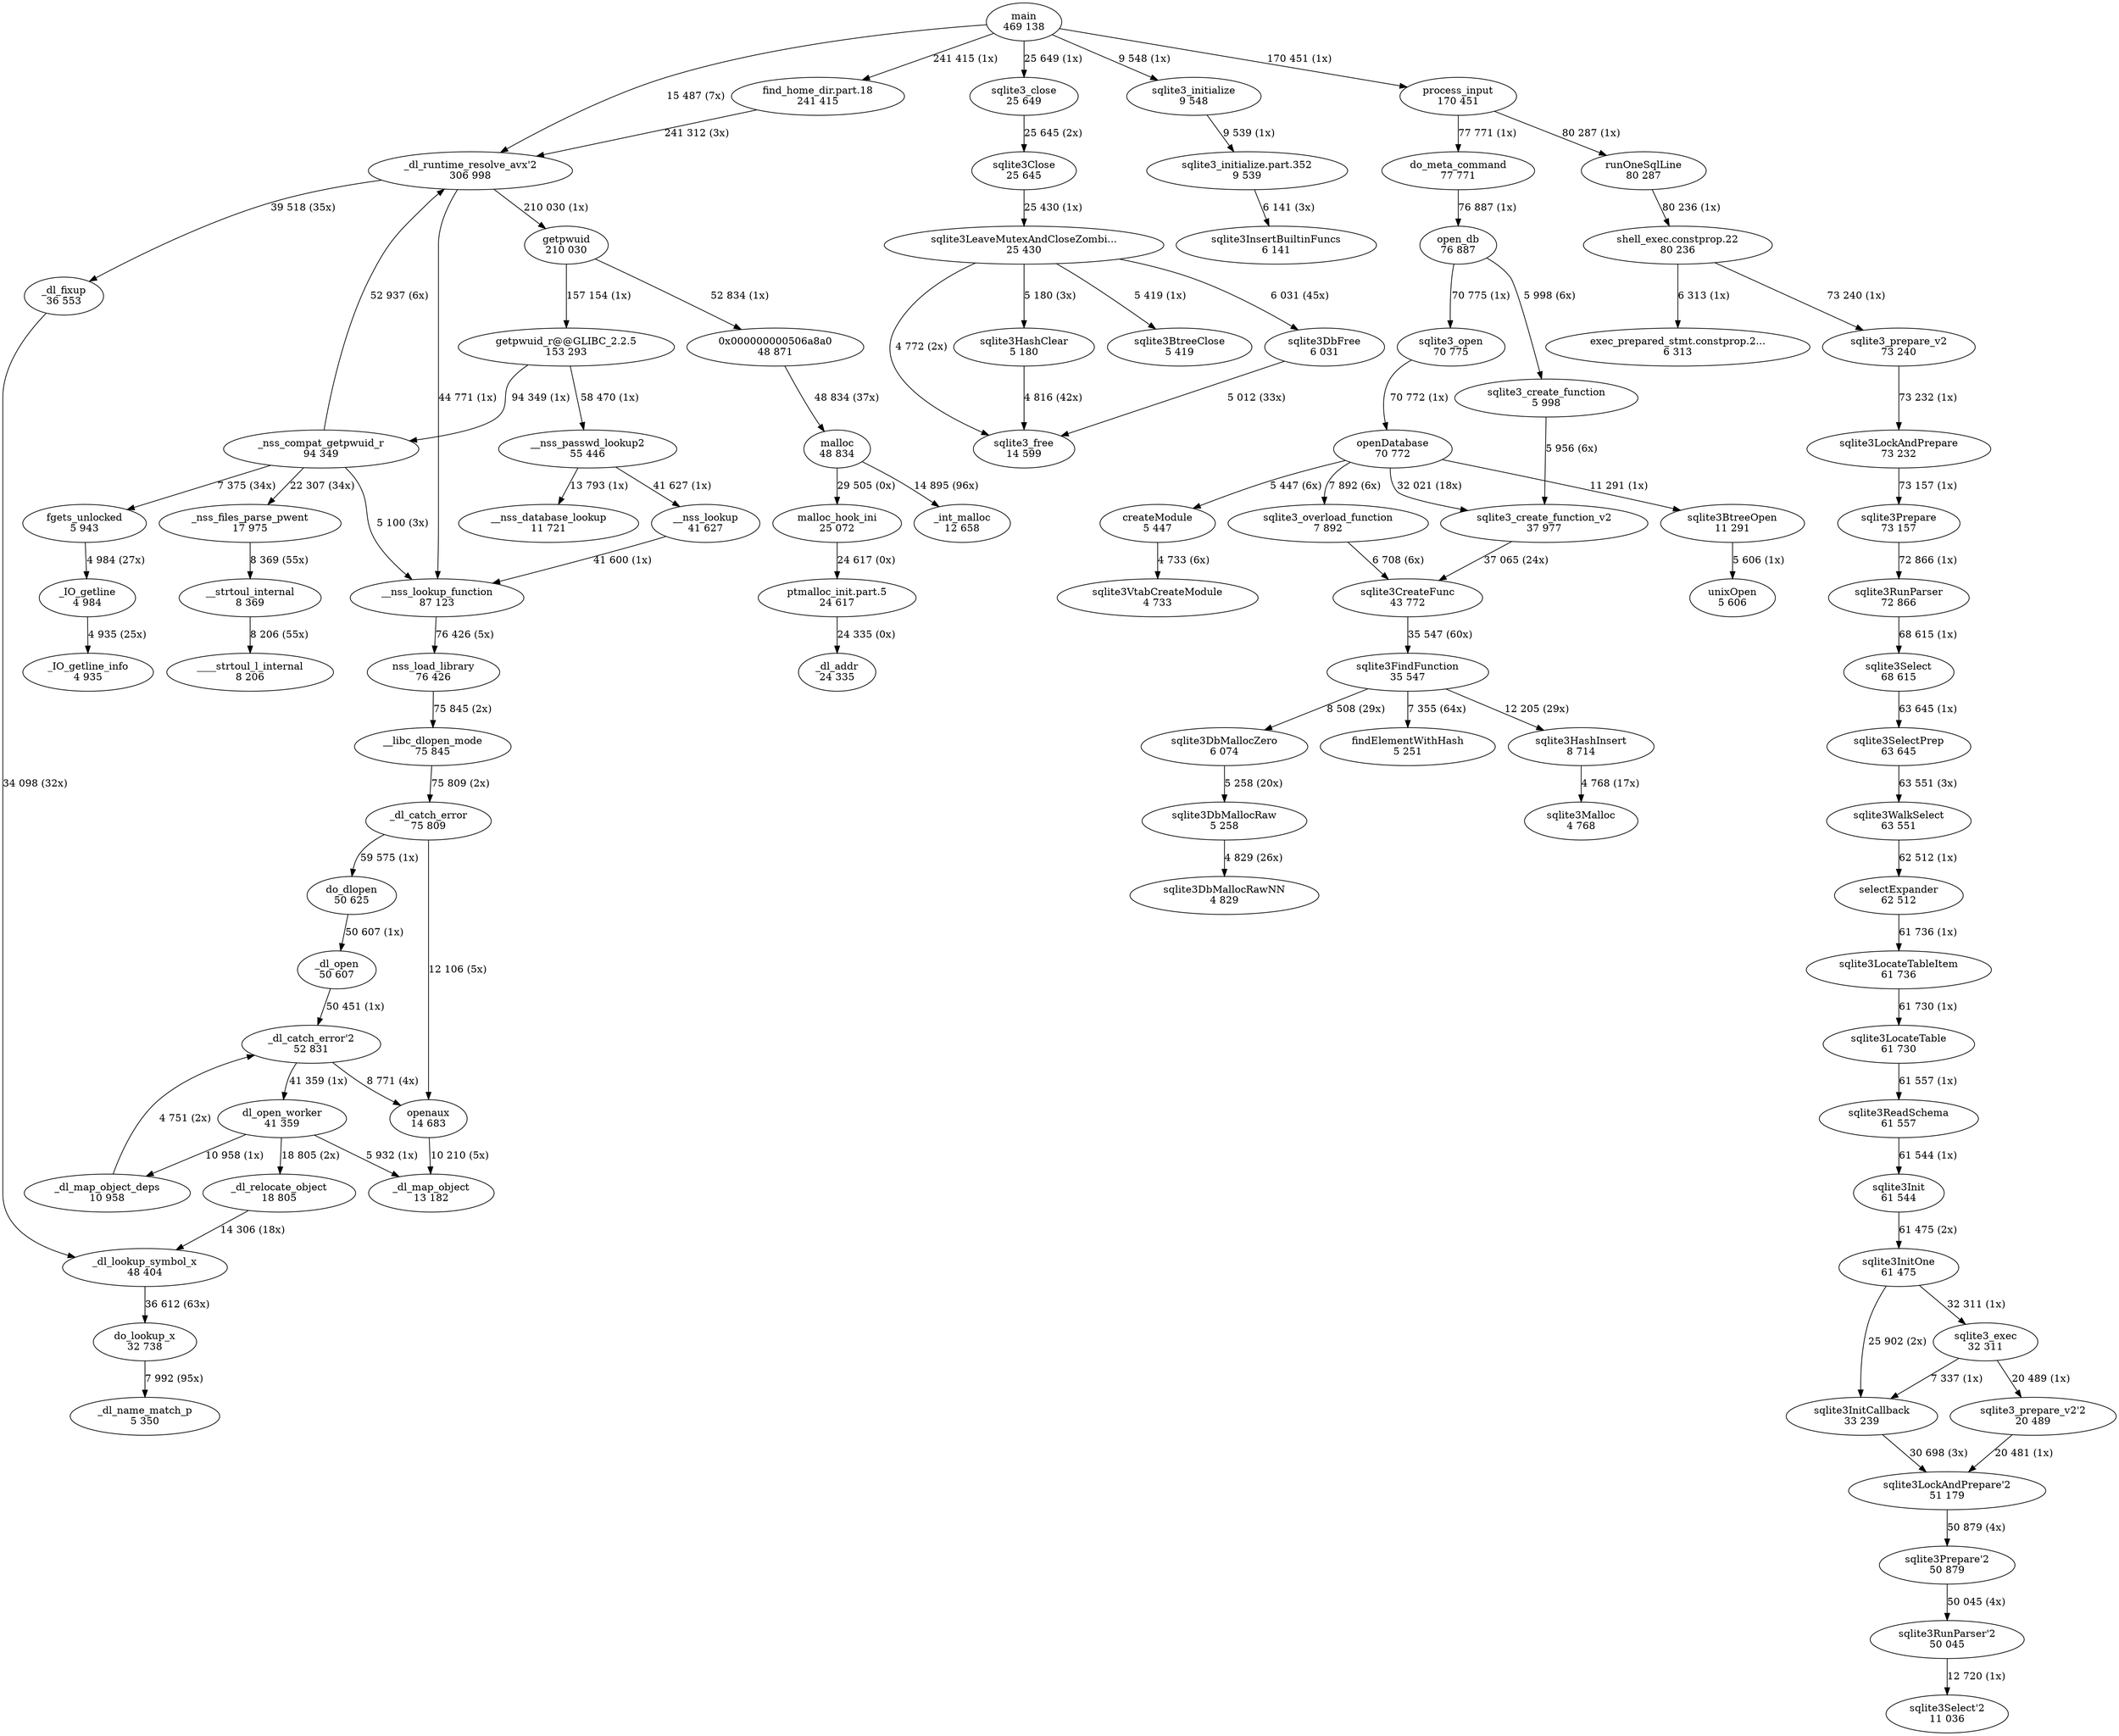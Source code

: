 digraph "callgraph" {
  F1ffff38 [label="_dl_runtime_resolve_avx'2\n306 998"];
  F20011b8 [label="_nss_compat_getpwuid_r\n94 349"];
  F2002c38 [label="fgets_unlocked\n5 943"];
  F2003b58 [label="_nss_files_parse_pwent\n17 975"];
  F20044f8 [label="__nss_lookup_function\n87 123"];
  F2010728 [label="sqlite3InsertBuiltinFuncs\n6 141"];
  F20118e8 [label="sqlite3Malloc\n4 768"];
  F2013f28 [label="sqlite3DbMallocRawNN\n4 829"];
  F2018348 [label="sqlite3Select\n68 615"];
  F2018d58 [label="sqlite3SelectPrep\n63 645"];
  F2019208 [label="sqlite3DbFree\n6 031"];
  F201bf18 [label="sqlite3Select'2\n11 036"];
  F2020ca8 [label="sqlite3DbMallocZero\n6 074"];
  F2021c08 [label="findElementWithHash\n5 251"];
  F2024928 [label="sqlite3LeaveMutexAndCloseZombi...\n25 430"];
  F20271e8 [label="sqlite3LocateTableItem\n61 736"];
  F202e228 [label="sqlite3LocateTable\n61 730"];
  F204a198 [label="sqlite3_free\n14 599"];
  F204c928 [label="sqlite3_initialize.part.352\n9 539"];
  F204e198 [label="malloc\n48 834"];
  F204e748 [label="sqlite3DbMallocRaw\n5 258"];
  F204ee48 [label="sqlite3_close\n25 649"];
  F204f218 [label="sqlite3Close\n25 645"];
  F20516a8 [label="sqlite3CreateFunc\n43 772"];
  F2051c68 [label="sqlite3FindFunction\n35 547"];
  F2053438 [label="sqlite3LockAndPrepare\n73 232"];
  F2053d78 [label="sqlite3Prepare\n73 157"];
  F2054278 [label="sqlite3LockAndPrepare'2\n51 179"];
  F2054808 [label="sqlite3Prepare'2\n50 879"];
  F2055228 [label="sqlite3WalkSelect\n63 551"];
  F2055e48 [label="selectExpander\n62 512"];
  F2056b88 [label="sqlite3HashInsert\n8 714"];
  F2057da8 [label="sqlite3RunParser\n72 866"];
  F205a448 [label="sqlite3ReadSchema\n61 557"];
  F205a7f8 [label="sqlite3Init\n61 544"];
  F2066e08 [label="sqlite3_overload_function\n7 892"];
  F2067bb8 [label="sqlite3_create_function\n5 998"];
  F2067fd8 [label="sqlite3_create_function_v2\n37 977"];
  F2089f28 [label="sqlite3_open\n70 775"];
  F208a328 [label="openDatabase\n70 772"];
  F208b168 [label="sqlite3BtreeOpen\n11 291"];
  F208d688 [label="unixOpen\n5 606"];
  F208df18 [label="sqlite3_prepare_v2\n73 240"];
  F208e418 [label="sqlite3_prepare_v2'2\n20 489"];
  F2091878 [label="_int_malloc\n12 658"];
  F2092a28 [label="sqlite3BtreeClose\n5 419"];
  F2093d28 [label="sqlite3HashClear\n5 180"];
  F20964c8 [label="sqlite3_exec\n32 311"];
  F2097298 [label="sqlite3InitCallback\n33 239"];
  F20c1ac8 [label="sqlite3RunParser'2\n50 045"];
  F20e7ce8 [label="sqlite3InitOne\n61 475"];
  F20f1778 [label="createModule\n5 447"];
  F20f1d98 [label="sqlite3VtabCreateModule\n4 733"];
  F20fb668 [label="sqlite3_initialize\n9 548"];
  F214a048 [label="main\n469 138"];
  F214b718 [label="process_input\n170 451"];
  F214cb08 [label="find_home_dir.part.18\n241 415"];
  F214d058 [label="exec_prepared_stmt.constprop.2...\n6 313"];
  F214fc78 [label="do_meta_command\n77 771"];
  F2150768 [label="runOneSqlLine\n80 287"];
  F2152458 [label="open_db\n76 887"];
  F2153278 [label="shell_exec.constprop.22\n80 236"];
  F2171498 [label="__strtoul_internal\n8 369"];
  F2171e08 [label="____strtoul_l_internal\n8 206"];
  F21761d8 [label="__nss_passwd_lookup2\n55 446"];
  F21765d8 [label="__nss_lookup\n41 627"];
  F2176b28 [label="__nss_database_lookup\n11 721"];
  F2179ca8 [label="_dl_addr\n24 335"];
  F2187b98 [label="__libc_dlopen_mode\n75 845"];
  F2188228 [label="_dl_catch_error\n75 809"];
  F21887c8 [label="do_dlopen\n50 625"];
  F2188e58 [label="_dl_open\n50 607"];
  F2189fa8 [label="_dl_lookup_symbol_x\n48 404"];
  F218b8d8 [label="0x000000000506a8a0\n48 871"];
  F218f8d8 [label="nss_load_library\n76 426"];
  F21954c8 [label="getpwuid\n210 030"];
  F2195c18 [label="getpwuid_r@@GLIBC_2.2.5\n153 293"];
  F21b8078 [label="malloc_hook_ini\n25 072"];
  F21bcdd8 [label="ptmalloc_init.part.5\n24 617"];
  F21e7fb8 [label="_IO_getline\n4 984"];
  F21f2e08 [label="_IO_getline_info\n4 935"];
  F221b308 [label="openaux\n14 683"];
  F221bed8 [label="_dl_catch_error'2\n52 831"];
  F221c6f8 [label="dl_open_worker\n41 359"];
  F221d5e8 [label="_dl_map_object_deps\n10 958"];
  F221f3c8 [label="_dl_map_object\n13 182"];
  F2221148 [label="do_lookup_x\n32 738"];
  F2221938 [label="_dl_name_match_p\n5 350"];
  F2224f68 [label="_dl_fixup\n36 553"];
  F224d7c8 [label="_dl_relocate_object\n18 805"];
  F1ffff38 -> F20044f8 [weight=2,label="44 771 (1x)"];
  F1ffff38 -> F21954c8 [weight=2,label="210 030 (1x)"];
  F1ffff38 -> F2224f68 [weight=2,label="39 518 (35x)"];
  F20011b8 -> F1ffff38 [weight=2,label="52 937 (6x)"];
  F20011b8 -> F2002c38 [weight=2,label="7 375 (34x)"];
  F20011b8 -> F2003b58 [weight=2,label="22 307 (34x)"];
  F20011b8 -> F20044f8 [weight=2,label="5 100 (3x)"];
  F2002c38 -> F21e7fb8 [weight=2,label="4 984 (27x)"];
  F2003b58 -> F2171498 [weight=2,label="8 369 (55x)"];
  F20044f8 -> F218f8d8 [weight=2,label="76 426 (5x)"];
  F2018348 -> F2018d58 [weight=2,label="63 645 (1x)"];
  F2018d58 -> F2055228 [weight=2,label="63 551 (3x)"];
  F2019208 -> F204a198 [weight=2,label="5 012 (33x)"];
  F2020ca8 -> F204e748 [weight=2,label="5 258 (20x)"];
  F2024928 -> F2019208 [weight=2,label="6 031 (45x)"];
  F2024928 -> F204a198 [weight=2,label="4 772 (2x)"];
  F2024928 -> F2092a28 [weight=2,label="5 419 (1x)"];
  F2024928 -> F2093d28 [weight=2,label="5 180 (3x)"];
  F20271e8 -> F202e228 [weight=2,label="61 730 (1x)"];
  F202e228 -> F205a448 [weight=2,label="61 557 (1x)"];
  F204c928 -> F2010728 [weight=2,label="6 141 (3x)"];
  F204e198 -> F2091878 [weight=2,label="14 895 (96x)"];
  F204e198 -> F21b8078 [weight=2,label="29 505 (0x)"];
  F204e748 -> F2013f28 [weight=2,label="4 829 (26x)"];
  F204ee48 -> F204f218 [weight=2,label="25 645 (2x)"];
  F204f218 -> F2024928 [weight=2,label="25 430 (1x)"];
  F20516a8 -> F2051c68 [weight=2,label="35 547 (60x)"];
  F2051c68 -> F2020ca8 [weight=2,label="8 508 (29x)"];
  F2051c68 -> F2021c08 [weight=2,label="7 355 (64x)"];
  F2051c68 -> F2056b88 [weight=2,label="12 205 (29x)"];
  F2053438 -> F2053d78 [weight=2,label="73 157 (1x)"];
  F2053d78 -> F2057da8 [weight=2,label="72 866 (1x)"];
  F2054278 -> F2054808 [weight=2,label="50 879 (4x)"];
  F2054808 -> F20c1ac8 [weight=2,label="50 045 (4x)"];
  F2055228 -> F2055e48 [weight=2,label="62 512 (1x)"];
  F2055e48 -> F20271e8 [weight=2,label="61 736 (1x)"];
  F2056b88 -> F20118e8 [weight=2,label="4 768 (17x)"];
  F2057da8 -> F2018348 [weight=2,label="68 615 (1x)"];
  F205a448 -> F205a7f8 [weight=2,label="61 544 (1x)"];
  F205a7f8 -> F20e7ce8 [weight=2,label="61 475 (2x)"];
  F2066e08 -> F20516a8 [weight=2,label="6 708 (6x)"];
  F2067bb8 -> F2067fd8 [weight=2,label="5 956 (6x)"];
  F2067fd8 -> F20516a8 [weight=2,label="37 065 (24x)"];
  F2089f28 -> F208a328 [weight=2,label="70 772 (1x)"];
  F208a328 -> F2066e08 [weight=2,label="7 892 (6x)"];
  F208a328 -> F2067fd8 [weight=2,label="32 021 (18x)"];
  F208a328 -> F208b168 [weight=2,label="11 291 (1x)"];
  F208a328 -> F20f1778 [weight=2,label="5 447 (6x)"];
  F208b168 -> F208d688 [weight=2,label="5 606 (1x)"];
  F208df18 -> F2053438 [weight=2,label="73 232 (1x)"];
  F208e418 -> F2054278 [weight=2,label="20 481 (1x)"];
  F2093d28 -> F204a198 [weight=2,label="4 816 (42x)"];
  F20964c8 -> F208e418 [weight=2,label="20 489 (1x)"];
  F20964c8 -> F2097298 [weight=2,label="7 337 (1x)"];
  F2097298 -> F2054278 [weight=2,label="30 698 (3x)"];
  F20c1ac8 -> F201bf18 [weight=2,label="12 720 (1x)"];
  F20e7ce8 -> F20964c8 [weight=2,label="32 311 (1x)"];
  F20e7ce8 -> F2097298 [weight=2,label="25 902 (2x)"];
  F20f1778 -> F20f1d98 [weight=2,label="4 733 (6x)"];
  F20fb668 -> F204c928 [weight=2,label="9 539 (1x)"];
  F214a048 -> F1ffff38 [weight=2,label="15 487 (7x)"];
  F214a048 -> F204ee48 [weight=2,label="25 649 (1x)"];
  F214a048 -> F20fb668 [weight=2,label="9 548 (1x)"];
  F214a048 -> F214b718 [weight=2,label="170 451 (1x)"];
  F214a048 -> F214cb08 [weight=2,label="241 415 (1x)"];
  F214b718 -> F214fc78 [weight=2,label="77 771 (1x)"];
  F214b718 -> F2150768 [weight=2,label="80 287 (1x)"];
  F214cb08 -> F1ffff38 [weight=2,label="241 312 (3x)"];
  F214fc78 -> F2152458 [weight=2,label="76 887 (1x)"];
  F2150768 -> F2153278 [weight=2,label="80 236 (1x)"];
  F2152458 -> F2067bb8 [weight=2,label="5 998 (6x)"];
  F2152458 -> F2089f28 [weight=2,label="70 775 (1x)"];
  F2153278 -> F208df18 [weight=2,label="73 240 (1x)"];
  F2153278 -> F214d058 [weight=2,label="6 313 (1x)"];
  F2171498 -> F2171e08 [weight=2,label="8 206 (55x)"];
  F21761d8 -> F21765d8 [weight=2,label="41 627 (1x)"];
  F21761d8 -> F2176b28 [weight=2,label="13 793 (1x)"];
  F21765d8 -> F20044f8 [weight=2,label="41 600 (1x)"];
  F2187b98 -> F2188228 [weight=2,label="75 809 (2x)"];
  F2188228 -> F21887c8 [weight=2,label="59 575 (1x)"];
  F2188228 -> F221b308 [weight=2,label="12 106 (5x)"];
  F21887c8 -> F2188e58 [weight=2,label="50 607 (1x)"];
  F2188e58 -> F221bed8 [weight=2,label="50 451 (1x)"];
  F2189fa8 -> F2221148 [weight=2,label="36 612 (63x)"];
  F218b8d8 -> F204e198 [weight=2,label="48 834 (37x)"];
  F218f8d8 -> F2187b98 [weight=2,label="75 845 (2x)"];
  F21954c8 -> F218b8d8 [weight=2,label="52 834 (1x)"];
  F21954c8 -> F2195c18 [weight=2,label="157 154 (1x)"];
  F2195c18 -> F20011b8 [weight=2,label="94 349 (1x)"];
  F2195c18 -> F21761d8 [weight=2,label="58 470 (1x)"];
  F21b8078 -> F21bcdd8 [weight=2,label="24 617 (0x)"];
  F21bcdd8 -> F2179ca8 [weight=2,label="24 335 (0x)"];
  F21e7fb8 -> F21f2e08 [weight=2,label="4 935 (25x)"];
  F221b308 -> F221f3c8 [weight=2,label="10 210 (5x)"];
  F221bed8 -> F221b308 [weight=2,label="8 771 (4x)"];
  F221bed8 -> F221c6f8 [weight=2,label="41 359 (1x)"];
  F221c6f8 -> F221d5e8 [weight=2,label="10 958 (1x)"];
  F221c6f8 -> F221f3c8 [weight=2,label="5 932 (1x)"];
  F221c6f8 -> F224d7c8 [weight=2,label="18 805 (2x)"];
  F221d5e8 -> F221bed8 [weight=2,label="4 751 (2x)"];
  F2221148 -> F2221938 [weight=2,label="7 992 (95x)"];
  F2224f68 -> F2189fa8 [weight=2,label="34 098 (32x)"];
  F224d7c8 -> F2189fa8 [weight=2,label="14 306 (18x)"];
}
